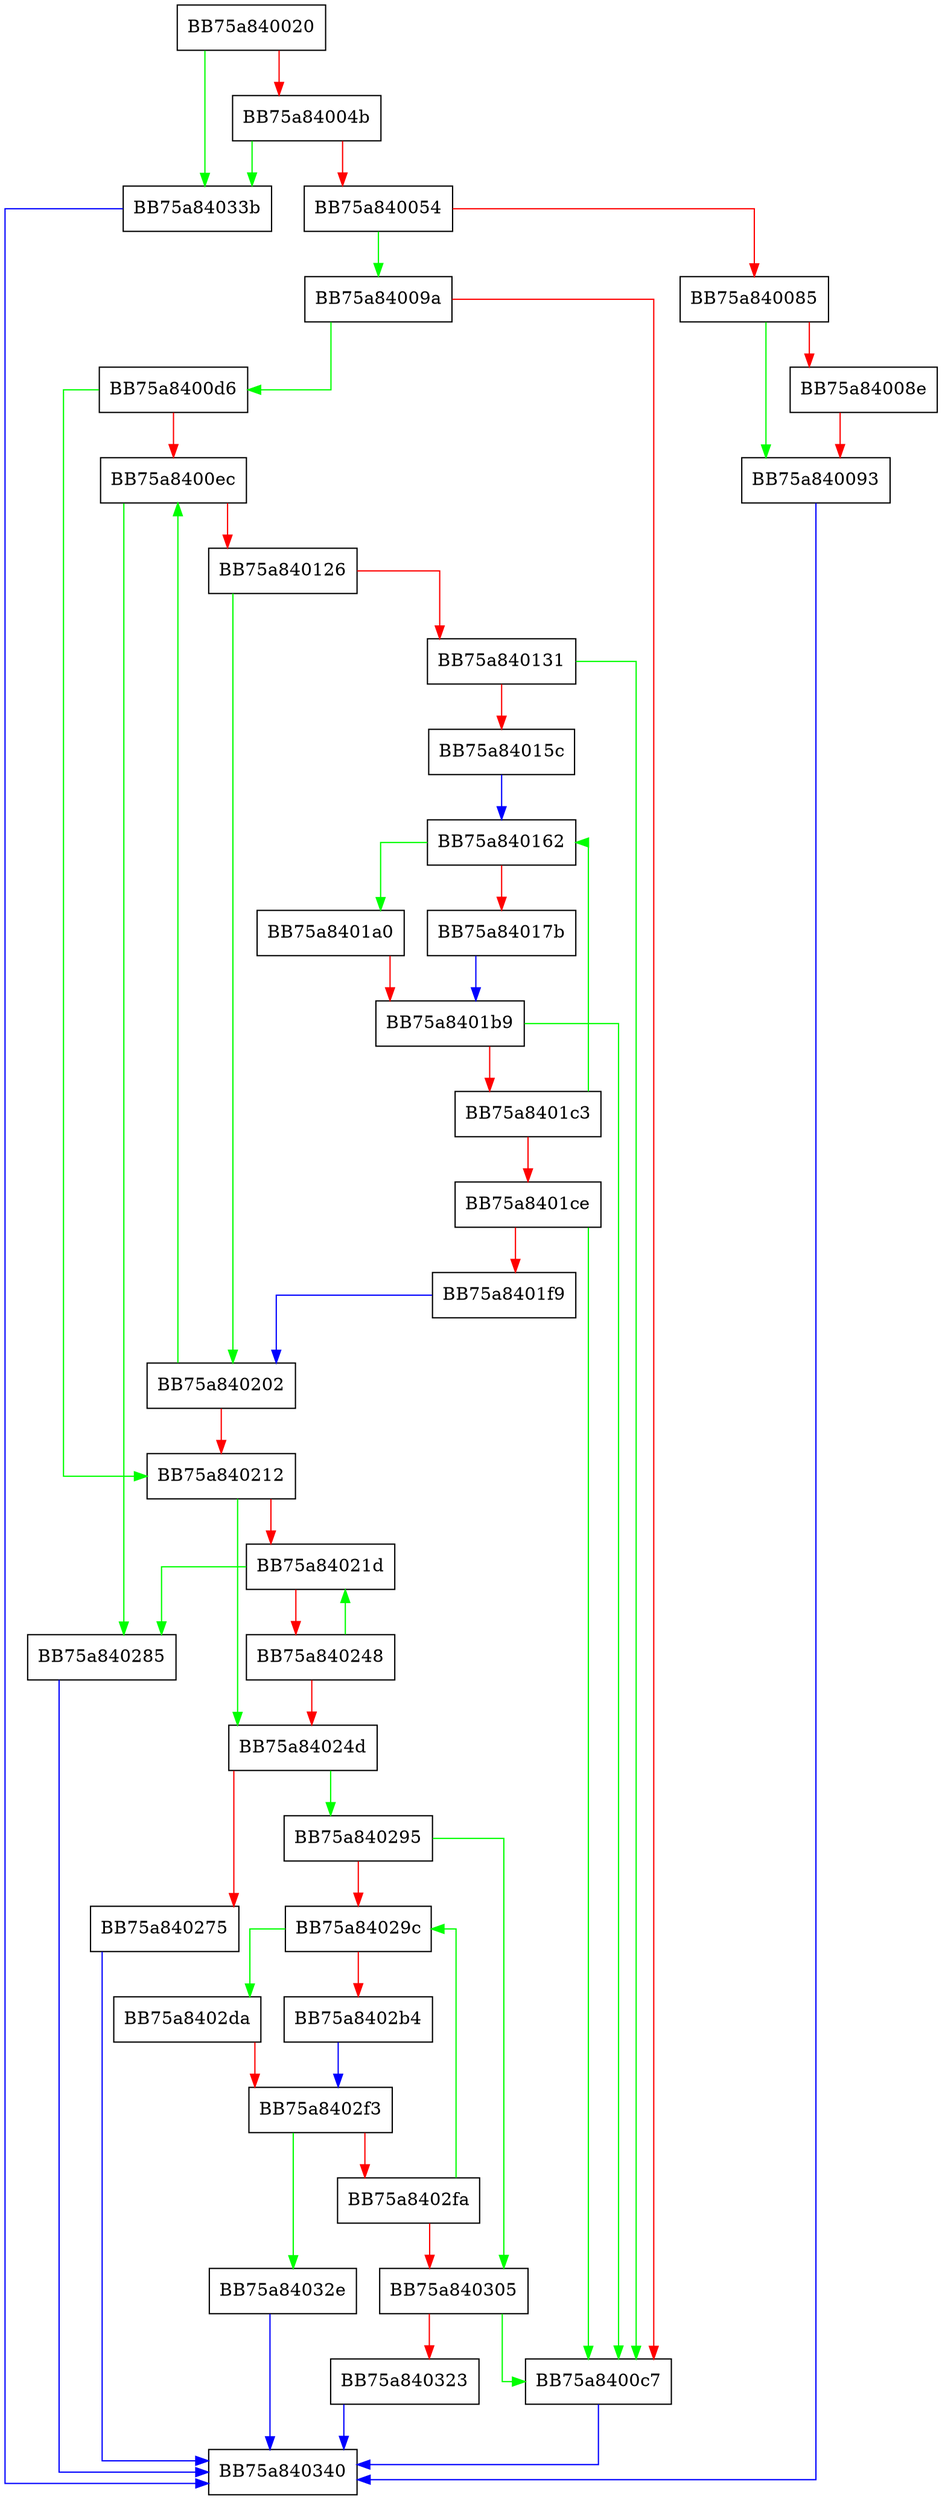 digraph UtilConvertBufferToXmlCData {
  node [shape="box"];
  graph [splines=ortho];
  BB75a840020 -> BB75a84033b [color="green"];
  BB75a840020 -> BB75a84004b [color="red"];
  BB75a84004b -> BB75a84033b [color="green"];
  BB75a84004b -> BB75a840054 [color="red"];
  BB75a840054 -> BB75a84009a [color="green"];
  BB75a840054 -> BB75a840085 [color="red"];
  BB75a840085 -> BB75a840093 [color="green"];
  BB75a840085 -> BB75a84008e [color="red"];
  BB75a84008e -> BB75a840093 [color="red"];
  BB75a840093 -> BB75a840340 [color="blue"];
  BB75a84009a -> BB75a8400d6 [color="green"];
  BB75a84009a -> BB75a8400c7 [color="red"];
  BB75a8400c7 -> BB75a840340 [color="blue"];
  BB75a8400d6 -> BB75a840212 [color="green"];
  BB75a8400d6 -> BB75a8400ec [color="red"];
  BB75a8400ec -> BB75a840285 [color="green"];
  BB75a8400ec -> BB75a840126 [color="red"];
  BB75a840126 -> BB75a840202 [color="green"];
  BB75a840126 -> BB75a840131 [color="red"];
  BB75a840131 -> BB75a8400c7 [color="green"];
  BB75a840131 -> BB75a84015c [color="red"];
  BB75a84015c -> BB75a840162 [color="blue"];
  BB75a840162 -> BB75a8401a0 [color="green"];
  BB75a840162 -> BB75a84017b [color="red"];
  BB75a84017b -> BB75a8401b9 [color="blue"];
  BB75a8401a0 -> BB75a8401b9 [color="red"];
  BB75a8401b9 -> BB75a8400c7 [color="green"];
  BB75a8401b9 -> BB75a8401c3 [color="red"];
  BB75a8401c3 -> BB75a840162 [color="green"];
  BB75a8401c3 -> BB75a8401ce [color="red"];
  BB75a8401ce -> BB75a8400c7 [color="green"];
  BB75a8401ce -> BB75a8401f9 [color="red"];
  BB75a8401f9 -> BB75a840202 [color="blue"];
  BB75a840202 -> BB75a8400ec [color="green"];
  BB75a840202 -> BB75a840212 [color="red"];
  BB75a840212 -> BB75a84024d [color="green"];
  BB75a840212 -> BB75a84021d [color="red"];
  BB75a84021d -> BB75a840285 [color="green"];
  BB75a84021d -> BB75a840248 [color="red"];
  BB75a840248 -> BB75a84021d [color="green"];
  BB75a840248 -> BB75a84024d [color="red"];
  BB75a84024d -> BB75a840295 [color="green"];
  BB75a84024d -> BB75a840275 [color="red"];
  BB75a840275 -> BB75a840340 [color="blue"];
  BB75a840285 -> BB75a840340 [color="blue"];
  BB75a840295 -> BB75a840305 [color="green"];
  BB75a840295 -> BB75a84029c [color="red"];
  BB75a84029c -> BB75a8402da [color="green"];
  BB75a84029c -> BB75a8402b4 [color="red"];
  BB75a8402b4 -> BB75a8402f3 [color="blue"];
  BB75a8402da -> BB75a8402f3 [color="red"];
  BB75a8402f3 -> BB75a84032e [color="green"];
  BB75a8402f3 -> BB75a8402fa [color="red"];
  BB75a8402fa -> BB75a84029c [color="green"];
  BB75a8402fa -> BB75a840305 [color="red"];
  BB75a840305 -> BB75a8400c7 [color="green"];
  BB75a840305 -> BB75a840323 [color="red"];
  BB75a840323 -> BB75a840340 [color="blue"];
  BB75a84032e -> BB75a840340 [color="blue"];
  BB75a84033b -> BB75a840340 [color="blue"];
}